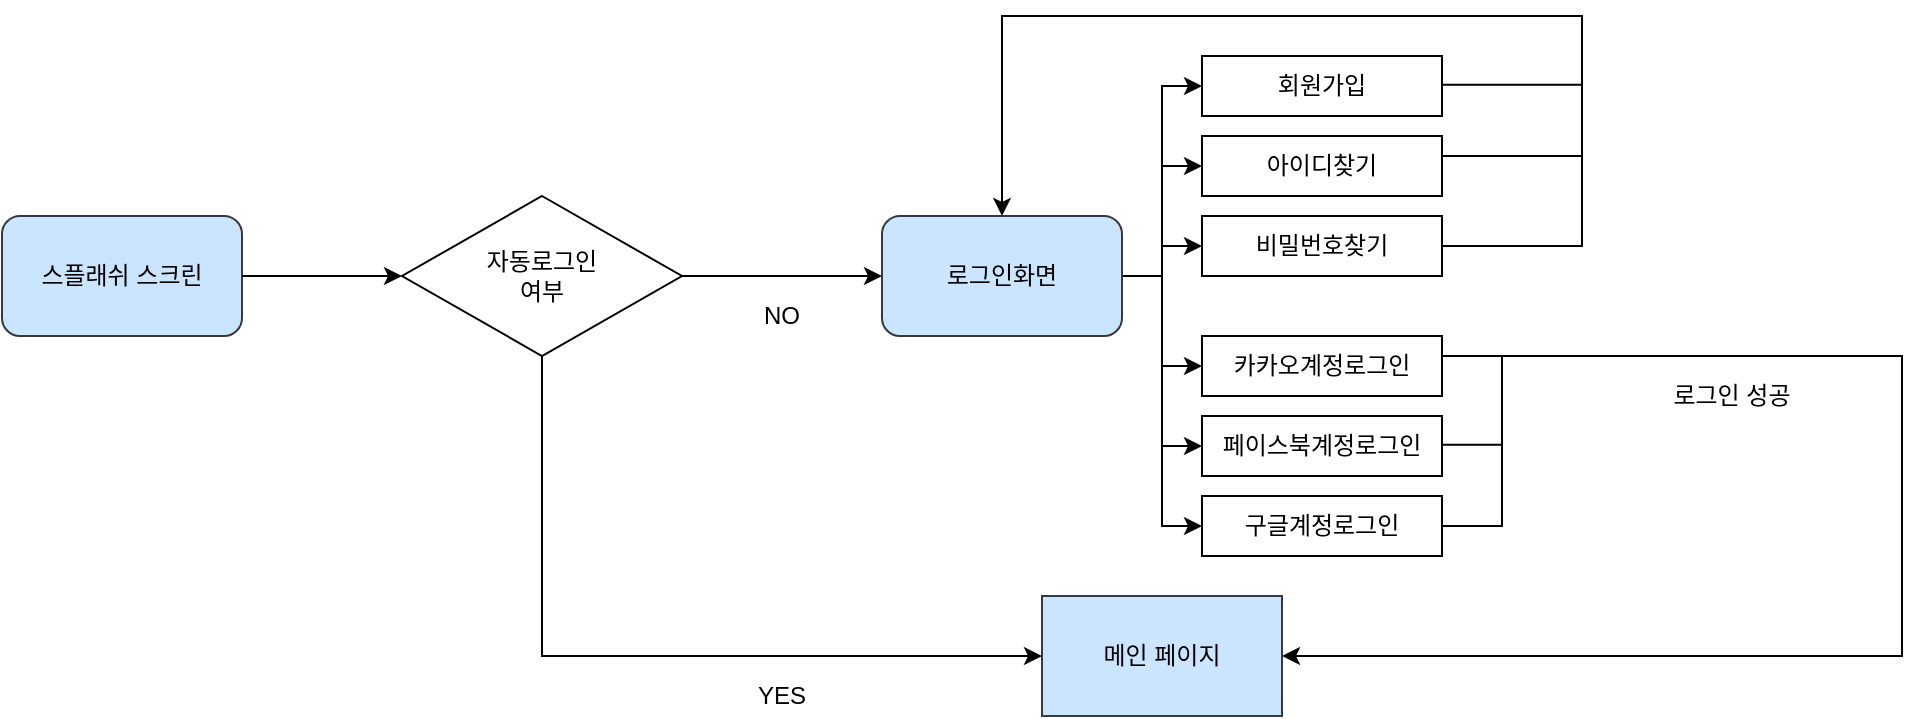 <mxfile version="13.7.2" type="github" pages="2">
  <diagram name="Page-1" id="9f46799a-70d6-7492-0946-bef42562c5a5">
    <mxGraphModel dx="1222" dy="645" grid="1" gridSize="10" guides="1" tooltips="1" connect="1" arrows="1" fold="1" page="1" pageScale="1" pageWidth="1100" pageHeight="850" background="#ffffff" math="0" shadow="0">
      <root>
        <mxCell id="0" />
        <mxCell id="1" parent="0" />
        <mxCell id="6WSsLJfqBK3rxW29-JVW-2" value="스플래쉬 스크린" style="rounded=1;whiteSpace=wrap;html=1;fillColor=#cce5ff;strokeColor=#36393d;" vertex="1" parent="1">
          <mxGeometry x="40" y="120" width="120" height="60" as="geometry" />
        </mxCell>
        <mxCell id="G5yaKUI0_0WqsMkw9r0o-41" value="" style="endArrow=classic;html=1;" edge="1" parent="1" target="G5yaKUI0_0WqsMkw9r0o-42">
          <mxGeometry width="50" height="50" relative="1" as="geometry">
            <mxPoint x="160" y="150" as="sourcePoint" />
            <mxPoint x="280" y="150" as="targetPoint" />
          </mxGeometry>
        </mxCell>
        <mxCell id="G5yaKUI0_0WqsMkw9r0o-63" value="" style="edgeStyle=orthogonalEdgeStyle;rounded=0;orthogonalLoop=1;jettySize=auto;html=1;" edge="1" parent="1" source="G5yaKUI0_0WqsMkw9r0o-42" target="G5yaKUI0_0WqsMkw9r0o-62">
          <mxGeometry relative="1" as="geometry">
            <Array as="points">
              <mxPoint x="310" y="340" />
            </Array>
          </mxGeometry>
        </mxCell>
        <mxCell id="G5yaKUI0_0WqsMkw9r0o-42" value="자동로그인 &lt;br&gt;여부" style="rhombus;whiteSpace=wrap;html=1;" vertex="1" parent="1">
          <mxGeometry x="240" y="110" width="140" height="80" as="geometry" />
        </mxCell>
        <mxCell id="G5yaKUI0_0WqsMkw9r0o-43" value="" style="endArrow=classic;html=1;" edge="1" parent="1">
          <mxGeometry width="50" height="50" relative="1" as="geometry">
            <mxPoint x="380" y="150" as="sourcePoint" />
            <mxPoint x="480" y="150" as="targetPoint" />
          </mxGeometry>
        </mxCell>
        <mxCell id="G5yaKUI0_0WqsMkw9r0o-44" value="NO" style="text;html=1;strokeColor=none;fillColor=none;align=center;verticalAlign=middle;whiteSpace=wrap;rounded=0;" vertex="1" parent="1">
          <mxGeometry x="410" y="160" width="40" height="20" as="geometry" />
        </mxCell>
        <mxCell id="G5yaKUI0_0WqsMkw9r0o-55" value="" style="edgeStyle=orthogonalEdgeStyle;rounded=0;orthogonalLoop=1;jettySize=auto;html=1;entryX=0;entryY=0.5;entryDx=0;entryDy=0;" edge="1" parent="1" source="G5yaKUI0_0WqsMkw9r0o-47" target="G5yaKUI0_0WqsMkw9r0o-48">
          <mxGeometry relative="1" as="geometry">
            <mxPoint x="630" y="90" as="targetPoint" />
          </mxGeometry>
        </mxCell>
        <mxCell id="G5yaKUI0_0WqsMkw9r0o-56" value="" style="edgeStyle=orthogonalEdgeStyle;rounded=0;orthogonalLoop=1;jettySize=auto;html=1;entryX=0;entryY=0.5;entryDx=0;entryDy=0;" edge="1" parent="1" source="G5yaKUI0_0WqsMkw9r0o-47" target="G5yaKUI0_0WqsMkw9r0o-53">
          <mxGeometry relative="1" as="geometry" />
        </mxCell>
        <mxCell id="G5yaKUI0_0WqsMkw9r0o-57" value="" style="edgeStyle=orthogonalEdgeStyle;rounded=0;orthogonalLoop=1;jettySize=auto;html=1;entryX=0;entryY=0.5;entryDx=0;entryDy=0;" edge="1" parent="1" source="G5yaKUI0_0WqsMkw9r0o-47" target="G5yaKUI0_0WqsMkw9r0o-49">
          <mxGeometry relative="1" as="geometry" />
        </mxCell>
        <mxCell id="G5yaKUI0_0WqsMkw9r0o-59" value="" style="edgeStyle=orthogonalEdgeStyle;rounded=0;orthogonalLoop=1;jettySize=auto;html=1;entryX=0;entryY=0.5;entryDx=0;entryDy=0;" edge="1" parent="1" source="G5yaKUI0_0WqsMkw9r0o-47" target="G5yaKUI0_0WqsMkw9r0o-52">
          <mxGeometry relative="1" as="geometry" />
        </mxCell>
        <mxCell id="G5yaKUI0_0WqsMkw9r0o-60" value="" style="edgeStyle=orthogonalEdgeStyle;rounded=0;orthogonalLoop=1;jettySize=auto;html=1;entryX=0;entryY=0.5;entryDx=0;entryDy=0;" edge="1" parent="1" source="G5yaKUI0_0WqsMkw9r0o-47" target="G5yaKUI0_0WqsMkw9r0o-51">
          <mxGeometry relative="1" as="geometry" />
        </mxCell>
        <mxCell id="G5yaKUI0_0WqsMkw9r0o-61" value="" style="edgeStyle=orthogonalEdgeStyle;rounded=0;orthogonalLoop=1;jettySize=auto;html=1;" edge="1" parent="1" source="G5yaKUI0_0WqsMkw9r0o-47" target="G5yaKUI0_0WqsMkw9r0o-50">
          <mxGeometry relative="1" as="geometry" />
        </mxCell>
        <mxCell id="G5yaKUI0_0WqsMkw9r0o-47" value="로그인화면" style="rounded=1;whiteSpace=wrap;html=1;fillColor=#cce5ff;strokeColor=#36393d;" vertex="1" parent="1">
          <mxGeometry x="480" y="120" width="120" height="60" as="geometry" />
        </mxCell>
        <mxCell id="G5yaKUI0_0WqsMkw9r0o-48" value="아이디찾기" style="rounded=0;whiteSpace=wrap;html=1;" vertex="1" parent="1">
          <mxGeometry x="640" y="80" width="120" height="30" as="geometry" />
        </mxCell>
        <mxCell id="G5yaKUI0_0WqsMkw9r0o-49" value="비밀번호찾기" style="rounded=0;whiteSpace=wrap;html=1;" vertex="1" parent="1">
          <mxGeometry x="640" y="120" width="120" height="30" as="geometry" />
        </mxCell>
        <mxCell id="G5yaKUI0_0WqsMkw9r0o-50" value="카카오계정로그인" style="rounded=0;whiteSpace=wrap;html=1;" vertex="1" parent="1">
          <mxGeometry x="640" y="180" width="120" height="30" as="geometry" />
        </mxCell>
        <mxCell id="G5yaKUI0_0WqsMkw9r0o-51" value="페이스북계정로그인" style="rounded=0;whiteSpace=wrap;html=1;" vertex="1" parent="1">
          <mxGeometry x="640" y="220" width="120" height="30" as="geometry" />
        </mxCell>
        <mxCell id="G5yaKUI0_0WqsMkw9r0o-66" value="" style="edgeStyle=orthogonalEdgeStyle;rounded=0;orthogonalLoop=1;jettySize=auto;html=1;entryX=1;entryY=0.5;entryDx=0;entryDy=0;exitX=1;exitY=0.5;exitDx=0;exitDy=0;" edge="1" parent="1" source="G5yaKUI0_0WqsMkw9r0o-52" target="G5yaKUI0_0WqsMkw9r0o-62">
          <mxGeometry relative="1" as="geometry">
            <mxPoint x="890" y="420" as="targetPoint" />
            <Array as="points">
              <mxPoint x="790" y="275" />
              <mxPoint x="790" y="190" />
              <mxPoint x="990" y="190" />
              <mxPoint x="990" y="340" />
            </Array>
          </mxGeometry>
        </mxCell>
        <mxCell id="G5yaKUI0_0WqsMkw9r0o-52" value="구글계정로그인" style="rounded=0;whiteSpace=wrap;html=1;" vertex="1" parent="1">
          <mxGeometry x="640" y="260" width="120" height="30" as="geometry" />
        </mxCell>
        <mxCell id="G5yaKUI0_0WqsMkw9r0o-53" value="회원가입" style="rounded=0;whiteSpace=wrap;html=1;" vertex="1" parent="1">
          <mxGeometry x="640" y="40" width="120" height="30" as="geometry" />
        </mxCell>
        <mxCell id="G5yaKUI0_0WqsMkw9r0o-62" value="메인 페이지" style="whiteSpace=wrap;html=1;fillColor=#cce5ff;strokeColor=#36393d;" vertex="1" parent="1">
          <mxGeometry x="560" y="310" width="120" height="60" as="geometry" />
        </mxCell>
        <mxCell id="G5yaKUI0_0WqsMkw9r0o-67" value="YES" style="text;html=1;strokeColor=none;fillColor=none;align=center;verticalAlign=middle;whiteSpace=wrap;rounded=0;" vertex="1" parent="1">
          <mxGeometry x="410" y="350" width="40" height="20" as="geometry" />
        </mxCell>
        <mxCell id="G5yaKUI0_0WqsMkw9r0o-69" value="" style="endArrow=none;html=1;" edge="1" parent="1">
          <mxGeometry width="50" height="50" relative="1" as="geometry">
            <mxPoint x="760" y="234.41" as="sourcePoint" />
            <mxPoint x="790" y="234.41" as="targetPoint" />
          </mxGeometry>
        </mxCell>
        <mxCell id="G5yaKUI0_0WqsMkw9r0o-70" value="" style="endArrow=none;html=1;" edge="1" parent="1">
          <mxGeometry width="50" height="50" relative="1" as="geometry">
            <mxPoint x="760" y="190" as="sourcePoint" />
            <mxPoint x="790" y="190" as="targetPoint" />
          </mxGeometry>
        </mxCell>
        <mxCell id="G5yaKUI0_0WqsMkw9r0o-76" value="" style="edgeStyle=orthogonalEdgeStyle;rounded=0;orthogonalLoop=1;jettySize=auto;html=1;entryX=0.5;entryY=0;entryDx=0;entryDy=0;exitX=1;exitY=0.5;exitDx=0;exitDy=0;" edge="1" parent="1" source="G5yaKUI0_0WqsMkw9r0o-49" target="G5yaKUI0_0WqsMkw9r0o-47">
          <mxGeometry relative="1" as="geometry">
            <mxPoint x="830" y="44.97" as="sourcePoint" />
            <mxPoint x="610" y="480" as="targetPoint" />
            <Array as="points">
              <mxPoint x="830" y="135" />
              <mxPoint x="830" y="20" />
              <mxPoint x="540" y="20" />
            </Array>
          </mxGeometry>
        </mxCell>
        <mxCell id="G5yaKUI0_0WqsMkw9r0o-80" value="" style="endArrow=none;html=1;" edge="1" parent="1">
          <mxGeometry width="50" height="50" relative="1" as="geometry">
            <mxPoint x="760" y="90" as="sourcePoint" />
            <mxPoint x="830" y="90" as="targetPoint" />
          </mxGeometry>
        </mxCell>
        <mxCell id="G5yaKUI0_0WqsMkw9r0o-82" value="" style="endArrow=none;html=1;" edge="1" parent="1">
          <mxGeometry width="50" height="50" relative="1" as="geometry">
            <mxPoint x="760" y="54.41" as="sourcePoint" />
            <mxPoint x="830" y="54.41" as="targetPoint" />
          </mxGeometry>
        </mxCell>
        <mxCell id="G5yaKUI0_0WqsMkw9r0o-83" value="로그인 성공" style="text;html=1;strokeColor=none;fillColor=none;align=center;verticalAlign=middle;whiteSpace=wrap;rounded=0;" vertex="1" parent="1">
          <mxGeometry x="860" y="200" width="90" height="20" as="geometry" />
        </mxCell>
      </root>
    </mxGraphModel>
  </diagram>
  <diagram id="qRWXf1O6v_Pd5UFz4RRe" name="Page-2">
    <mxGraphModel dx="1038" dy="548" grid="1" gridSize="10" guides="1" tooltips="1" connect="1" arrows="1" fold="1" page="1" pageScale="1" pageWidth="827" pageHeight="1169" math="0" shadow="0">
      <root>
        <mxCell id="ILnlx2nCMGMh6DKkF0Op-0" />
        <mxCell id="ILnlx2nCMGMh6DKkF0Op-1" parent="ILnlx2nCMGMh6DKkF0Op-0" />
      </root>
    </mxGraphModel>
  </diagram>
</mxfile>
